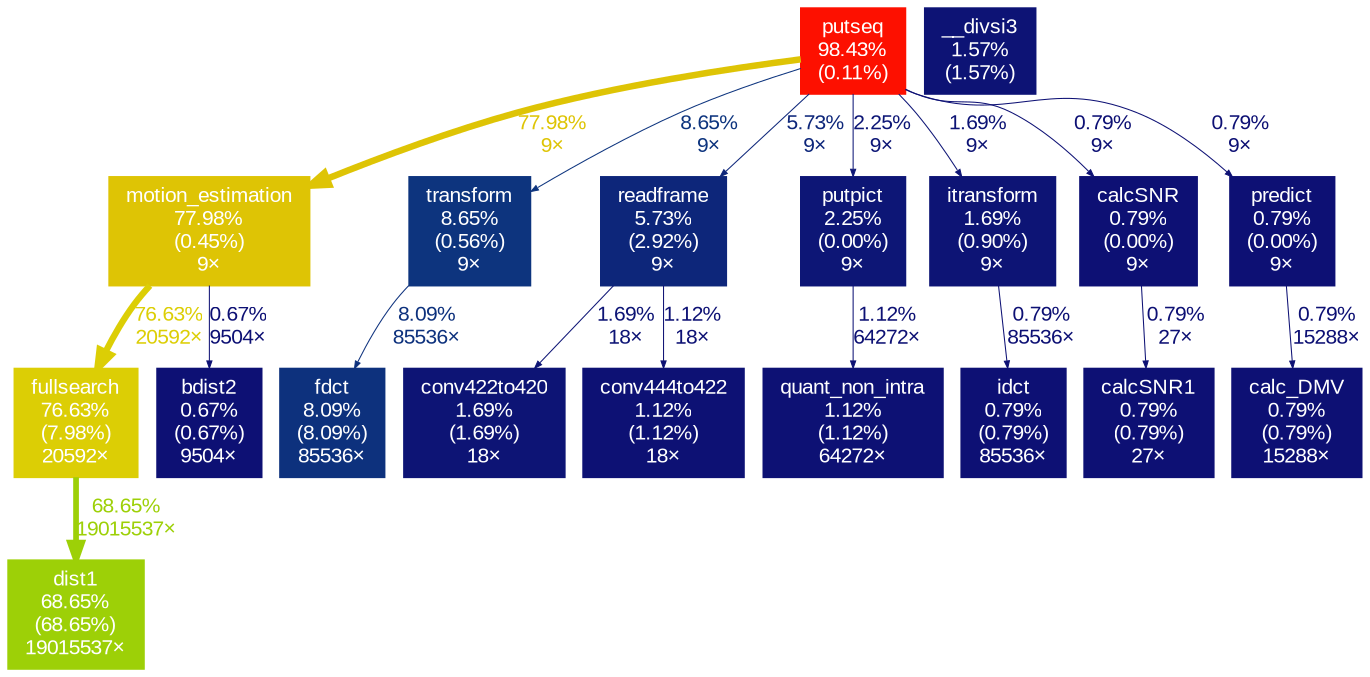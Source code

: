 digraph {
	graph [fontname=Arial, nodesep=0.125, ranksep=0.25];
	node [fontcolor=white, fontname=Arial, height=0, shape=box, style=filled, width=0];
	edge [fontname=Arial];
	1 [color="#fd1000", fontcolor="#ffffff", fontsize="10.00", label="putseq\n98.43%\n(0.11%)"];
	1 -> 2 [arrowsize="0.88", color="#dec405", fontcolor="#dec405", fontsize="10.00", label="77.98%\n9×", labeldistance="3.12", penwidth="3.12"];
	1 -> 5 [arrowsize="0.35", color="#0d347e", fontcolor="#0d347e", fontsize="10.00", label="8.65%\n9×", labeldistance="0.50", penwidth="0.50"];
	1 -> 7 [arrowsize="0.35", color="#0d267a", fontcolor="#0d267a", fontsize="10.00", label="5.73%\n9×", labeldistance="0.50", penwidth="0.50"];
	1 -> 8 [arrowsize="0.35", color="#0d1676", fontcolor="#0d1676", fontsize="10.00", label="2.25%\n9×", labeldistance="0.50", penwidth="0.50"];
	1 -> 9 [arrowsize="0.35", color="#0d1475", fontcolor="#0d1475", fontsize="10.00", label="1.69%\n9×", labeldistance="0.50", penwidth="0.50"];
	1 -> 15 [arrowsize="0.35", color="#0d1074", fontcolor="#0d1074", fontsize="10.00", label="0.79%\n9×", labeldistance="0.50", penwidth="0.50"];
	1 -> 18 [arrowsize="0.35", color="#0d1074", fontcolor="#0d1074", fontsize="10.00", label="0.79%\n9×", labeldistance="0.50", penwidth="0.50"];
	2 [color="#dec405", fontcolor="#ffffff", fontsize="10.00", label="motion_estimation\n77.98%\n(0.45%)\n9×"];
	2 -> 3 [arrowsize="0.88", color="#dcce05", fontcolor="#dcce05", fontsize="10.00", label="76.63%\n20592×", labeldistance="3.07", penwidth="3.07"];
	2 -> 19 [arrowsize="0.35", color="#0d1074", fontcolor="#0d1074", fontsize="10.00", label="0.67%\n9504×", labeldistance="0.50", penwidth="0.50"];
	3 [color="#dcce05", fontcolor="#ffffff", fontsize="10.00", label="fullsearch\n76.63%\n(7.98%)\n20592×"];
	3 -> 4 [arrowsize="0.83", color="#9dd007", fontcolor="#9dd007", fontsize="10.00", label="68.65%\n19015537×", labeldistance="2.75", penwidth="2.75"];
	4 [color="#9dd007", fontcolor="#ffffff", fontsize="10.00", label="dist1\n68.65%\n(68.65%)\n19015537×"];
	5 [color="#0d347e", fontcolor="#ffffff", fontsize="10.00", label="transform\n8.65%\n(0.56%)\n9×"];
	5 -> 6 [arrowsize="0.35", color="#0d317d", fontcolor="#0d317d", fontsize="10.00", label="8.09%\n85536×", labeldistance="0.50", penwidth="0.50"];
	6 [color="#0d317d", fontcolor="#ffffff", fontsize="10.00", label="fdct\n8.09%\n(8.09%)\n85536×"];
	7 [color="#0d267a", fontcolor="#ffffff", fontsize="10.00", label="readframe\n5.73%\n(2.92%)\n9×"];
	7 -> 10 [arrowsize="0.35", color="#0d1475", fontcolor="#0d1475", fontsize="10.00", label="1.69%\n18×", labeldistance="0.50", penwidth="0.50"];
	7 -> 13 [arrowsize="0.35", color="#0d1174", fontcolor="#0d1174", fontsize="10.00", label="1.12%\n18×", labeldistance="0.50", penwidth="0.50"];
	8 [color="#0d1676", fontcolor="#ffffff", fontsize="10.00", label="putpict\n2.25%\n(0.00%)\n9×"];
	8 -> 12 [arrowsize="0.35", color="#0d1174", fontcolor="#0d1174", fontsize="10.00", label="1.12%\n64272×", labeldistance="0.50", penwidth="0.50"];
	9 [color="#0d1475", fontcolor="#ffffff", fontsize="10.00", label="itransform\n1.69%\n(0.90%)\n9×"];
	9 -> 16 [arrowsize="0.35", color="#0d1074", fontcolor="#0d1074", fontsize="10.00", label="0.79%\n85536×", labeldistance="0.50", penwidth="0.50"];
	10 [color="#0d1475", fontcolor="#ffffff", fontsize="10.00", label="conv422to420\n1.69%\n(1.69%)\n18×"];
	11 [color="#0d1375", fontcolor="#ffffff", fontsize="10.00", label="__divsi3\n1.57%\n(1.57%)"];
	12 [color="#0d1174", fontcolor="#ffffff", fontsize="10.00", label="quant_non_intra\n1.12%\n(1.12%)\n64272×"];
	13 [color="#0d1174", fontcolor="#ffffff", fontsize="10.00", label="conv444to422\n1.12%\n(1.12%)\n18×"];
	14 [color="#0d1074", fontcolor="#ffffff", fontsize="10.00", label="calcSNR1\n0.79%\n(0.79%)\n27×"];
	15 [color="#0d1074", fontcolor="#ffffff", fontsize="10.00", label="calcSNR\n0.79%\n(0.00%)\n9×"];
	15 -> 14 [arrowsize="0.35", color="#0d1074", fontcolor="#0d1074", fontsize="10.00", label="0.79%\n27×", labeldistance="0.50", penwidth="0.50"];
	16 [color="#0d1074", fontcolor="#ffffff", fontsize="10.00", label="idct\n0.79%\n(0.79%)\n85536×"];
	17 [color="#0d1074", fontcolor="#ffffff", fontsize="10.00", label="calc_DMV\n0.79%\n(0.79%)\n15288×"];
	18 [color="#0d1074", fontcolor="#ffffff", fontsize="10.00", label="predict\n0.79%\n(0.00%)\n9×"];
	18 -> 17 [arrowsize="0.35", color="#0d1074", fontcolor="#0d1074", fontsize="10.00", label="0.79%\n15288×", labeldistance="0.50", penwidth="0.50"];
	19 [color="#0d1074", fontcolor="#ffffff", fontsize="10.00", label="bdist2\n0.67%\n(0.67%)\n9504×"];
}
